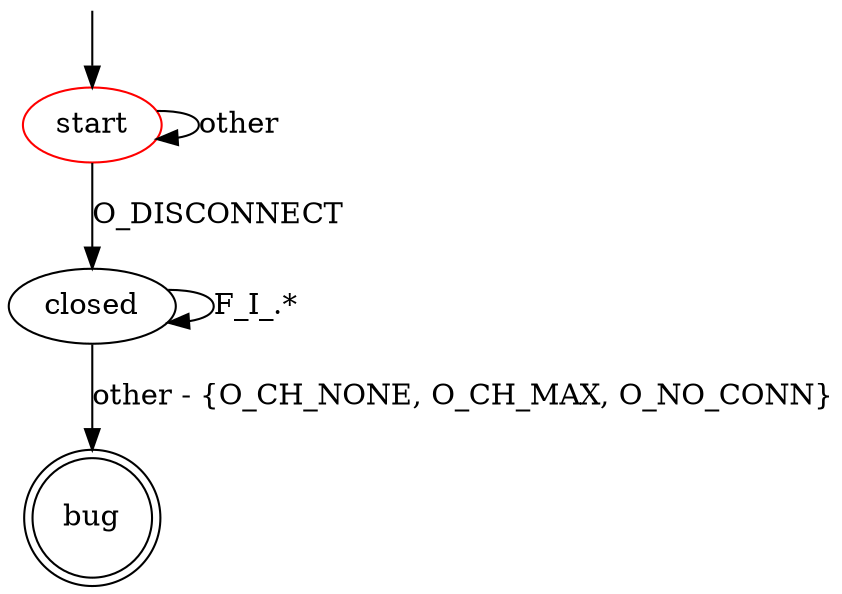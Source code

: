 digraph G {
label=""
start [color="red"]
bug [shape="doublecircle"]

start -> closed [label="O_DISCONNECT"]
start -> start [label="other"]
closed -> closed [label="F_I_.*"]
closed -> bug [label="other - {O_CH_NONE, O_CH_MAX, O_NO_CONN}"]

__start0 [label="" shape="none" width="0" height="0"];
__start0 -> start;
}
